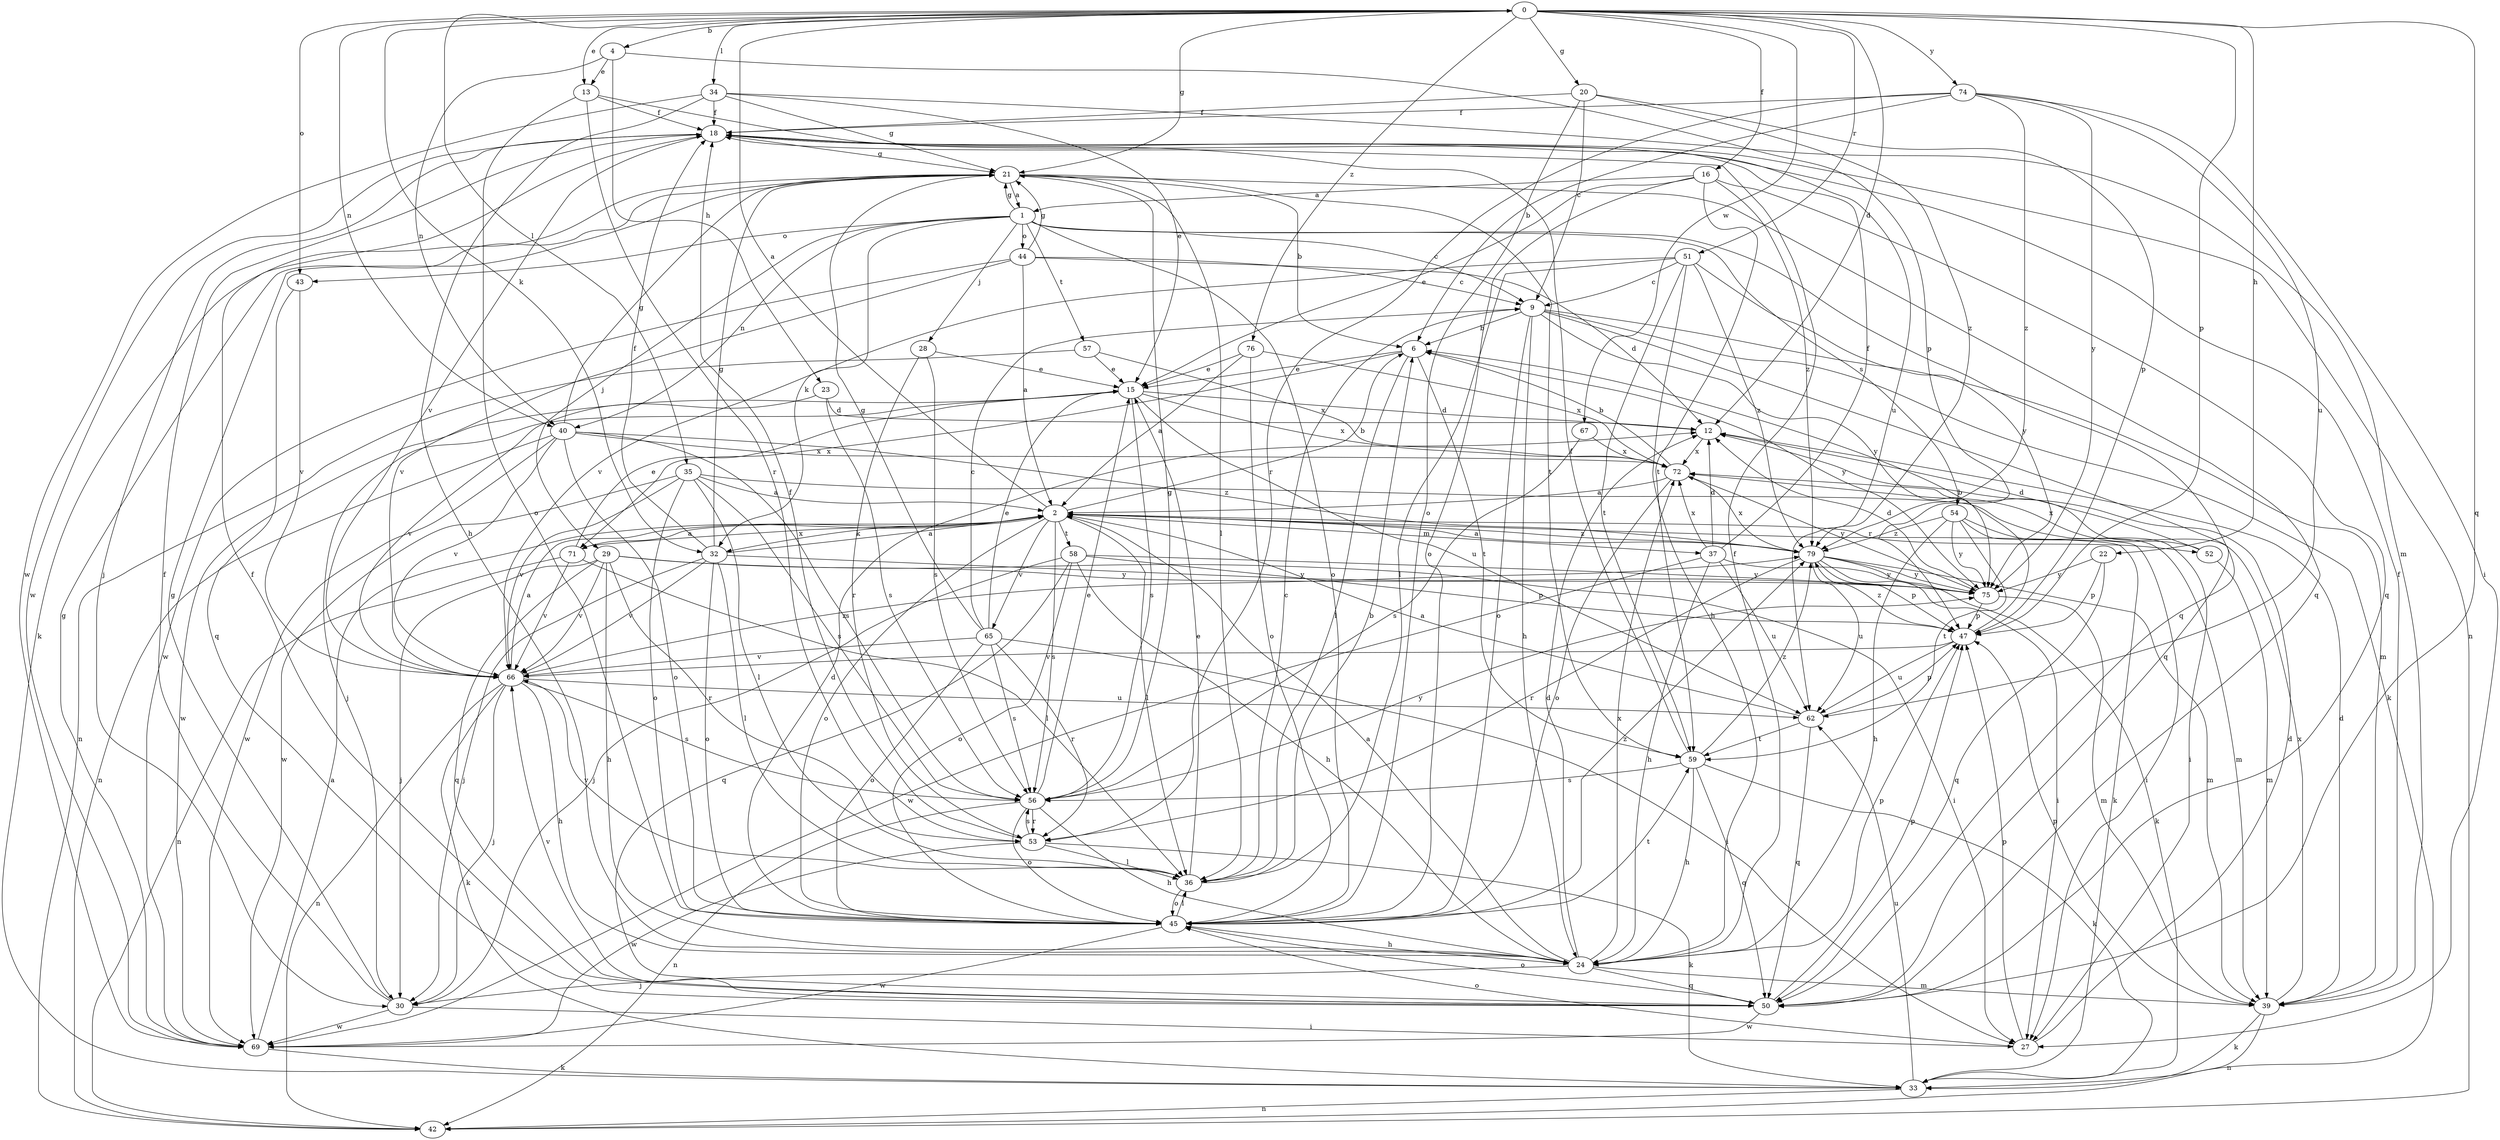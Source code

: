 strict digraph  {
0;
1;
2;
4;
6;
9;
12;
13;
15;
16;
18;
20;
21;
22;
23;
24;
27;
28;
29;
30;
32;
33;
34;
35;
36;
37;
39;
40;
42;
43;
44;
45;
47;
50;
51;
52;
53;
54;
56;
57;
58;
59;
62;
65;
66;
67;
69;
71;
72;
74;
75;
76;
79;
0 -> 4  [label=b];
0 -> 12  [label=d];
0 -> 13  [label=e];
0 -> 16  [label=f];
0 -> 20  [label=g];
0 -> 21  [label=g];
0 -> 22  [label=h];
0 -> 32  [label=k];
0 -> 34  [label=l];
0 -> 35  [label=l];
0 -> 40  [label=n];
0 -> 43  [label=o];
0 -> 47  [label=p];
0 -> 50  [label=q];
0 -> 51  [label=r];
0 -> 67  [label=w];
0 -> 74  [label=y];
0 -> 76  [label=z];
1 -> 9  [label=c];
1 -> 21  [label=g];
1 -> 28  [label=j];
1 -> 29  [label=j];
1 -> 32  [label=k];
1 -> 40  [label=n];
1 -> 43  [label=o];
1 -> 44  [label=o];
1 -> 45  [label=o];
1 -> 50  [label=q];
1 -> 54  [label=s];
1 -> 57  [label=t];
2 -> 0  [label=a];
2 -> 6  [label=b];
2 -> 32  [label=k];
2 -> 33  [label=k];
2 -> 36  [label=l];
2 -> 37  [label=m];
2 -> 45  [label=o];
2 -> 52  [label=r];
2 -> 56  [label=s];
2 -> 58  [label=t];
2 -> 65  [label=v];
2 -> 71  [label=x];
2 -> 79  [label=z];
4 -> 13  [label=e];
4 -> 23  [label=h];
4 -> 40  [label=n];
4 -> 47  [label=p];
6 -> 15  [label=e];
6 -> 36  [label=l];
6 -> 59  [label=t];
6 -> 71  [label=x];
6 -> 75  [label=y];
9 -> 6  [label=b];
9 -> 24  [label=h];
9 -> 33  [label=k];
9 -> 39  [label=m];
9 -> 45  [label=o];
9 -> 50  [label=q];
9 -> 75  [label=y];
12 -> 72  [label=x];
13 -> 18  [label=f];
13 -> 45  [label=o];
13 -> 53  [label=r];
13 -> 62  [label=u];
15 -> 12  [label=d];
15 -> 30  [label=j];
15 -> 56  [label=s];
15 -> 62  [label=u];
15 -> 69  [label=w];
15 -> 72  [label=x];
16 -> 1  [label=a];
16 -> 15  [label=e];
16 -> 45  [label=o];
16 -> 50  [label=q];
16 -> 59  [label=t];
16 -> 79  [label=z];
18 -> 21  [label=g];
18 -> 30  [label=j];
18 -> 42  [label=n];
18 -> 66  [label=v];
18 -> 69  [label=w];
20 -> 9  [label=c];
20 -> 18  [label=f];
20 -> 45  [label=o];
20 -> 47  [label=p];
20 -> 79  [label=z];
21 -> 1  [label=a];
21 -> 6  [label=b];
21 -> 33  [label=k];
21 -> 36  [label=l];
21 -> 50  [label=q];
21 -> 59  [label=t];
22 -> 47  [label=p];
22 -> 50  [label=q];
22 -> 75  [label=y];
23 -> 12  [label=d];
23 -> 56  [label=s];
23 -> 66  [label=v];
24 -> 2  [label=a];
24 -> 12  [label=d];
24 -> 18  [label=f];
24 -> 30  [label=j];
24 -> 39  [label=m];
24 -> 47  [label=p];
24 -> 50  [label=q];
24 -> 72  [label=x];
27 -> 12  [label=d];
27 -> 45  [label=o];
27 -> 47  [label=p];
28 -> 15  [label=e];
28 -> 53  [label=r];
28 -> 56  [label=s];
29 -> 24  [label=h];
29 -> 27  [label=i];
29 -> 30  [label=j];
29 -> 50  [label=q];
29 -> 53  [label=r];
29 -> 66  [label=v];
29 -> 75  [label=y];
30 -> 18  [label=f];
30 -> 21  [label=g];
30 -> 27  [label=i];
30 -> 69  [label=w];
32 -> 2  [label=a];
32 -> 18  [label=f];
32 -> 21  [label=g];
32 -> 30  [label=j];
32 -> 36  [label=l];
32 -> 45  [label=o];
32 -> 66  [label=v];
32 -> 75  [label=y];
33 -> 42  [label=n];
33 -> 62  [label=u];
34 -> 15  [label=e];
34 -> 18  [label=f];
34 -> 21  [label=g];
34 -> 24  [label=h];
34 -> 39  [label=m];
34 -> 69  [label=w];
35 -> 2  [label=a];
35 -> 27  [label=i];
35 -> 36  [label=l];
35 -> 45  [label=o];
35 -> 56  [label=s];
35 -> 66  [label=v];
35 -> 69  [label=w];
36 -> 6  [label=b];
36 -> 9  [label=c];
36 -> 15  [label=e];
36 -> 45  [label=o];
36 -> 66  [label=v];
37 -> 12  [label=d];
37 -> 18  [label=f];
37 -> 24  [label=h];
37 -> 62  [label=u];
37 -> 69  [label=w];
37 -> 72  [label=x];
37 -> 75  [label=y];
39 -> 12  [label=d];
39 -> 18  [label=f];
39 -> 33  [label=k];
39 -> 42  [label=n];
39 -> 47  [label=p];
39 -> 72  [label=x];
40 -> 21  [label=g];
40 -> 42  [label=n];
40 -> 45  [label=o];
40 -> 56  [label=s];
40 -> 66  [label=v];
40 -> 69  [label=w];
40 -> 72  [label=x];
40 -> 79  [label=z];
43 -> 50  [label=q];
43 -> 66  [label=v];
44 -> 2  [label=a];
44 -> 9  [label=c];
44 -> 12  [label=d];
44 -> 21  [label=g];
44 -> 66  [label=v];
44 -> 69  [label=w];
45 -> 12  [label=d];
45 -> 24  [label=h];
45 -> 36  [label=l];
45 -> 59  [label=t];
45 -> 69  [label=w];
45 -> 79  [label=z];
47 -> 6  [label=b];
47 -> 62  [label=u];
47 -> 66  [label=v];
47 -> 79  [label=z];
50 -> 18  [label=f];
50 -> 45  [label=o];
50 -> 47  [label=p];
50 -> 66  [label=v];
50 -> 69  [label=w];
51 -> 9  [label=c];
51 -> 24  [label=h];
51 -> 36  [label=l];
51 -> 59  [label=t];
51 -> 66  [label=v];
51 -> 75  [label=y];
51 -> 79  [label=z];
52 -> 12  [label=d];
52 -> 39  [label=m];
52 -> 72  [label=x];
53 -> 18  [label=f];
53 -> 33  [label=k];
53 -> 36  [label=l];
53 -> 56  [label=s];
53 -> 69  [label=w];
54 -> 24  [label=h];
54 -> 27  [label=i];
54 -> 39  [label=m];
54 -> 59  [label=t];
54 -> 75  [label=y];
54 -> 79  [label=z];
56 -> 15  [label=e];
56 -> 21  [label=g];
56 -> 24  [label=h];
56 -> 42  [label=n];
56 -> 45  [label=o];
56 -> 53  [label=r];
56 -> 75  [label=y];
57 -> 15  [label=e];
57 -> 42  [label=n];
57 -> 72  [label=x];
58 -> 24  [label=h];
58 -> 30  [label=j];
58 -> 45  [label=o];
58 -> 47  [label=p];
58 -> 50  [label=q];
58 -> 75  [label=y];
59 -> 18  [label=f];
59 -> 24  [label=h];
59 -> 33  [label=k];
59 -> 50  [label=q];
59 -> 56  [label=s];
59 -> 79  [label=z];
62 -> 2  [label=a];
62 -> 47  [label=p];
62 -> 50  [label=q];
62 -> 59  [label=t];
65 -> 9  [label=c];
65 -> 15  [label=e];
65 -> 21  [label=g];
65 -> 27  [label=i];
65 -> 45  [label=o];
65 -> 53  [label=r];
65 -> 56  [label=s];
65 -> 66  [label=v];
66 -> 2  [label=a];
66 -> 24  [label=h];
66 -> 30  [label=j];
66 -> 33  [label=k];
66 -> 42  [label=n];
66 -> 56  [label=s];
66 -> 62  [label=u];
66 -> 79  [label=z];
67 -> 56  [label=s];
67 -> 72  [label=x];
69 -> 2  [label=a];
69 -> 21  [label=g];
69 -> 33  [label=k];
71 -> 2  [label=a];
71 -> 15  [label=e];
71 -> 36  [label=l];
71 -> 42  [label=n];
71 -> 66  [label=v];
72 -> 2  [label=a];
72 -> 6  [label=b];
72 -> 45  [label=o];
72 -> 75  [label=y];
74 -> 6  [label=b];
74 -> 18  [label=f];
74 -> 27  [label=i];
74 -> 53  [label=r];
74 -> 62  [label=u];
74 -> 75  [label=y];
74 -> 79  [label=z];
75 -> 12  [label=d];
75 -> 39  [label=m];
75 -> 47  [label=p];
76 -> 2  [label=a];
76 -> 15  [label=e];
76 -> 45  [label=o];
76 -> 72  [label=x];
79 -> 2  [label=a];
79 -> 27  [label=i];
79 -> 33  [label=k];
79 -> 39  [label=m];
79 -> 47  [label=p];
79 -> 53  [label=r];
79 -> 62  [label=u];
79 -> 72  [label=x];
79 -> 75  [label=y];
}
